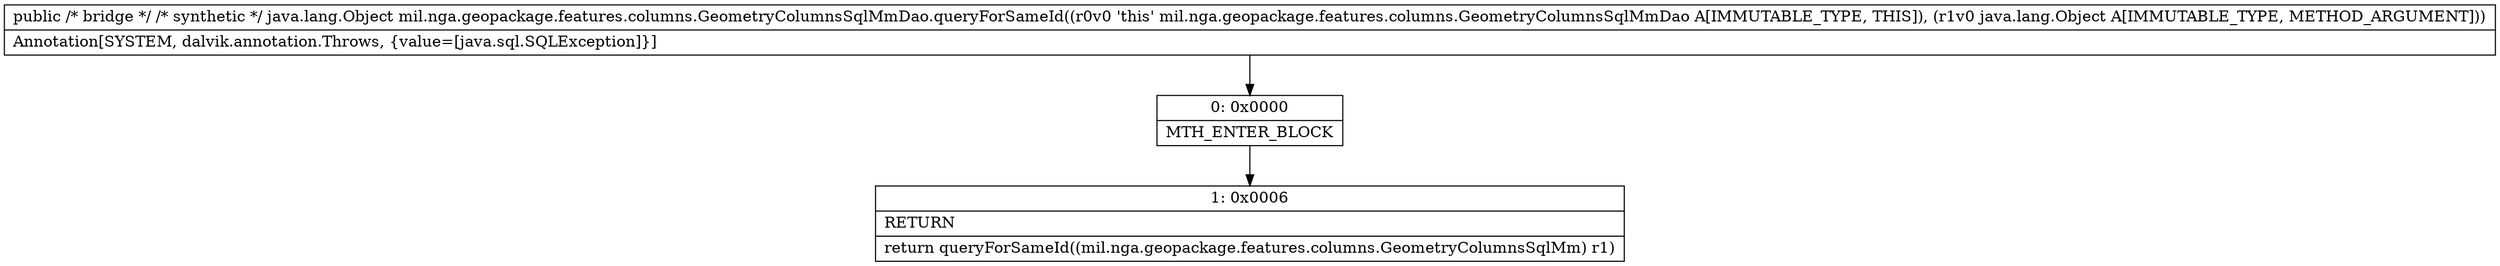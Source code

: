 digraph "CFG formil.nga.geopackage.features.columns.GeometryColumnsSqlMmDao.queryForSameId(Ljava\/lang\/Object;)Ljava\/lang\/Object;" {
Node_0 [shape=record,label="{0\:\ 0x0000|MTH_ENTER_BLOCK\l}"];
Node_1 [shape=record,label="{1\:\ 0x0006|RETURN\l|return queryForSameId((mil.nga.geopackage.features.columns.GeometryColumnsSqlMm) r1)\l}"];
MethodNode[shape=record,label="{public \/* bridge *\/ \/* synthetic *\/ java.lang.Object mil.nga.geopackage.features.columns.GeometryColumnsSqlMmDao.queryForSameId((r0v0 'this' mil.nga.geopackage.features.columns.GeometryColumnsSqlMmDao A[IMMUTABLE_TYPE, THIS]), (r1v0 java.lang.Object A[IMMUTABLE_TYPE, METHOD_ARGUMENT]))  | Annotation[SYSTEM, dalvik.annotation.Throws, \{value=[java.sql.SQLException]\}]\l}"];
MethodNode -> Node_0;
Node_0 -> Node_1;
}

